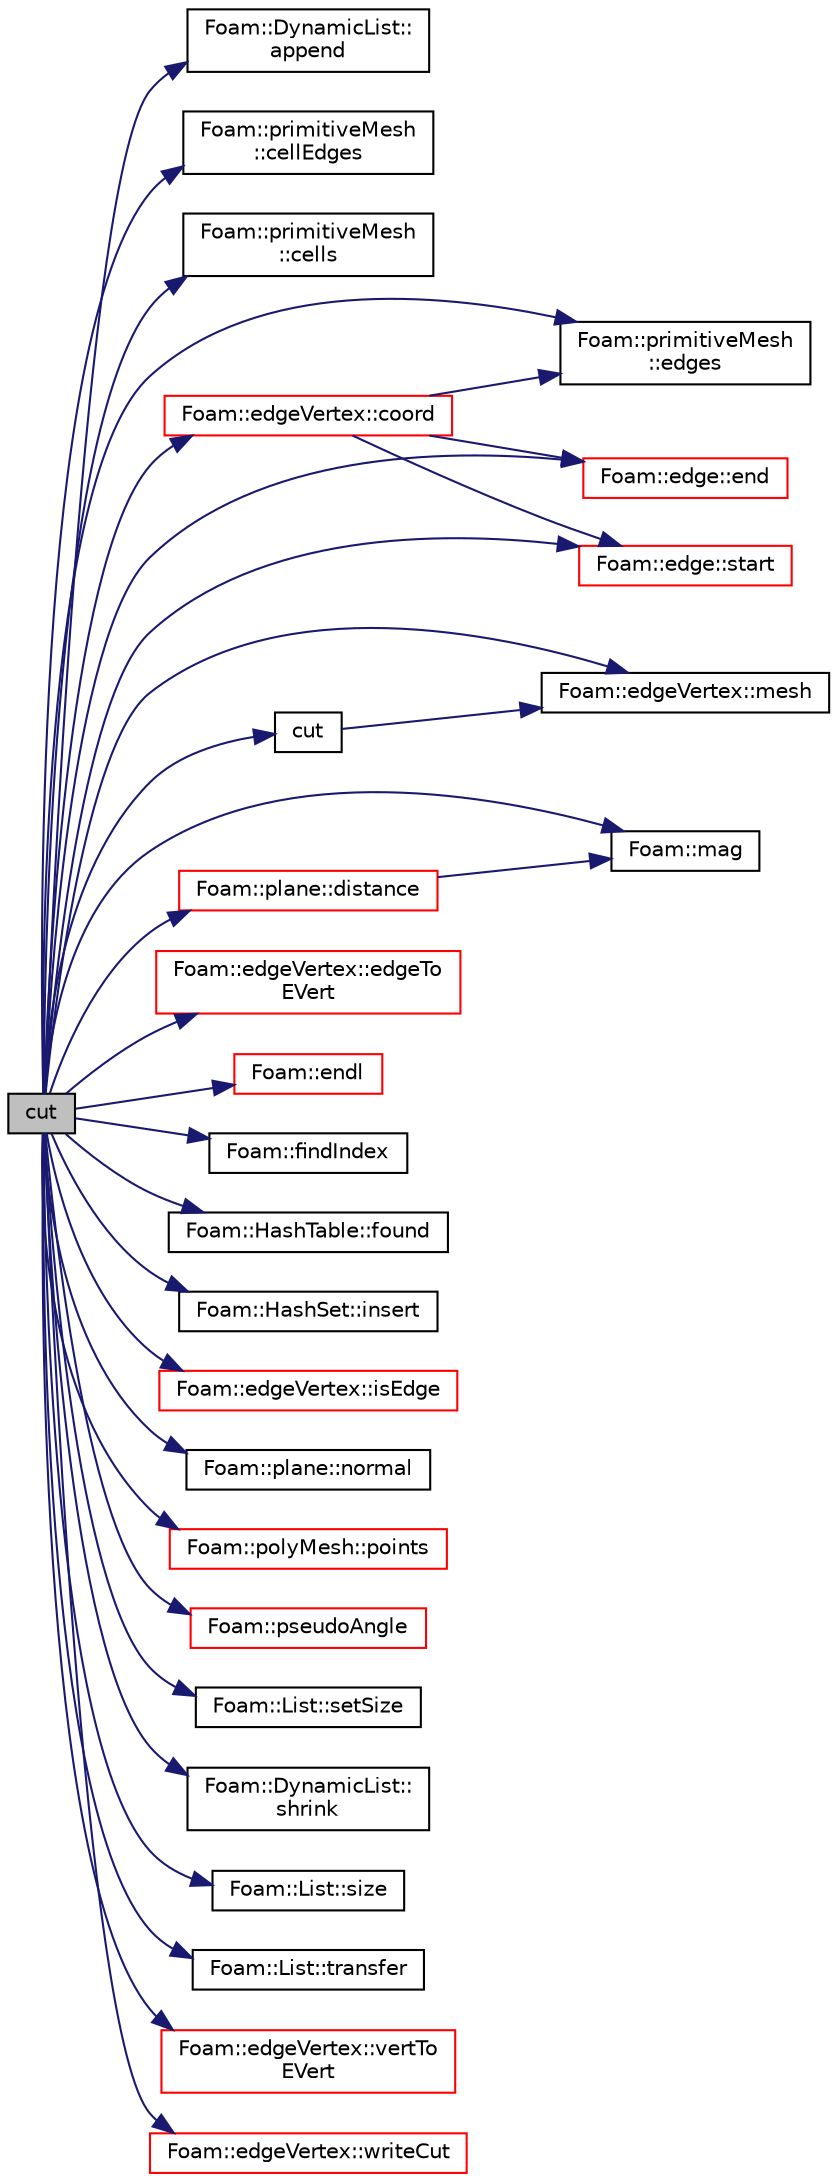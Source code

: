 digraph "cut"
{
  bgcolor="transparent";
  edge [fontname="Helvetica",fontsize="10",labelfontname="Helvetica",labelfontsize="10"];
  node [fontname="Helvetica",fontsize="10",shape=record];
  rankdir="LR";
  Node35 [label="cut",height=0.2,width=0.4,color="black", fillcolor="grey75", style="filled", fontcolor="black"];
  Node35 -> Node36 [color="midnightblue",fontsize="10",style="solid",fontname="Helvetica"];
  Node36 [label="Foam::DynamicList::\lappend",height=0.2,width=0.4,color="black",URL="$a27005.html#a7b67b42af715604376ad63a681dee6d8",tooltip="Append an element at the end of the list. "];
  Node35 -> Node37 [color="midnightblue",fontsize="10",style="solid",fontname="Helvetica"];
  Node37 [label="Foam::primitiveMesh\l::cellEdges",height=0.2,width=0.4,color="black",URL="$a28685.html#a29ec14ff1e343af734485c48f0cf7856"];
  Node35 -> Node38 [color="midnightblue",fontsize="10",style="solid",fontname="Helvetica"];
  Node38 [label="Foam::primitiveMesh\l::cells",height=0.2,width=0.4,color="black",URL="$a28685.html#af19bf800d725a623c7b1d0101d65e7d3"];
  Node35 -> Node39 [color="midnightblue",fontsize="10",style="solid",fontname="Helvetica"];
  Node39 [label="Foam::edgeVertex::coord",height=0.2,width=0.4,color="red",URL="$a22241.html#a272d10ee27ddbd3a20bccfc71015fb18",tooltip="Return coordinate of cut (uses weight if edgeCut) "];
  Node39 -> Node44 [color="midnightblue",fontsize="10",style="solid",fontname="Helvetica"];
  Node44 [label="Foam::primitiveMesh\l::edges",height=0.2,width=0.4,color="black",URL="$a28685.html#a21d764179912ddda5c6f95193c289846",tooltip="Return mesh edges. Uses calcEdges. "];
  Node39 -> Node45 [color="midnightblue",fontsize="10",style="solid",fontname="Helvetica"];
  Node45 [label="Foam::edge::end",height=0.2,width=0.4,color="red",URL="$a28361.html#a5ac1c619caccdf5bcf8c3d58a409849f",tooltip="Return end vertex label. "];
  Node39 -> Node48 [color="midnightblue",fontsize="10",style="solid",fontname="Helvetica"];
  Node48 [label="Foam::edge::start",height=0.2,width=0.4,color="red",URL="$a28361.html#afe56bdd2031bbf8321e35e2330c0b990",tooltip="Return start vertex label. "];
  Node35 -> Node49 [color="midnightblue",fontsize="10",style="solid",fontname="Helvetica"];
  Node49 [label="cut",height=0.2,width=0.4,color="black",URL="$a22221.html#aa1626fec2bbc271e971cdf7baab8f534",tooltip="Create cut along circumference of celli. Gets current mesh cuts. "];
  Node49 -> Node50 [color="midnightblue",fontsize="10",style="solid",fontname="Helvetica"];
  Node50 [label="Foam::edgeVertex::mesh",height=0.2,width=0.4,color="black",URL="$a22241.html#ae78c91f8ff731c07ccc4351d9fe861ba"];
  Node35 -> Node51 [color="midnightblue",fontsize="10",style="solid",fontname="Helvetica"];
  Node51 [label="Foam::plane::distance",height=0.2,width=0.4,color="red",URL="$a28725.html#a61fbf8f04b4768f4952b364ee7a9bc57",tooltip="Return distance from the given point to the plane. "];
  Node51 -> Node52 [color="midnightblue",fontsize="10",style="solid",fontname="Helvetica"];
  Node52 [label="Foam::mag",height=0.2,width=0.4,color="black",URL="$a21851.html#a929da2a3fdcf3dacbbe0487d3a330dae"];
  Node35 -> Node44 [color="midnightblue",fontsize="10",style="solid",fontname="Helvetica"];
  Node35 -> Node65 [color="midnightblue",fontsize="10",style="solid",fontname="Helvetica"];
  Node65 [label="Foam::edgeVertex::edgeTo\lEVert",height=0.2,width=0.4,color="red",URL="$a22241.html#a1e202b1ab8a96e5fbd02958e29524d24",tooltip="Convert edgeI to eVert. "];
  Node35 -> Node45 [color="midnightblue",fontsize="10",style="solid",fontname="Helvetica"];
  Node35 -> Node73 [color="midnightblue",fontsize="10",style="solid",fontname="Helvetica"];
  Node73 [label="Foam::endl",height=0.2,width=0.4,color="red",URL="$a21851.html#a2db8fe02a0d3909e9351bb4275b23ce4",tooltip="Add newline and flush stream. "];
  Node35 -> Node111 [color="midnightblue",fontsize="10",style="solid",fontname="Helvetica"];
  Node111 [label="Foam::findIndex",height=0.2,width=0.4,color="black",URL="$a21851.html#ac16695f83f370df159eed19f92d095fb",tooltip="Find first occurence of given element and return index,. "];
  Node35 -> Node112 [color="midnightblue",fontsize="10",style="solid",fontname="Helvetica"];
  Node112 [label="Foam::HashTable::found",height=0.2,width=0.4,color="black",URL="$a26841.html#a9a7a02c333e3e98344a1e5b891c4d985",tooltip="Return true if hashedEntry is found in table. "];
  Node35 -> Node113 [color="midnightblue",fontsize="10",style="solid",fontname="Helvetica"];
  Node113 [label="Foam::HashSet::insert",height=0.2,width=0.4,color="black",URL="$a26829.html#a49f0753d9652681fc3a81f59951a0ad7",tooltip="Insert a new entry. "];
  Node35 -> Node114 [color="midnightblue",fontsize="10",style="solid",fontname="Helvetica"];
  Node114 [label="Foam::edgeVertex::isEdge",height=0.2,width=0.4,color="red",URL="$a22241.html#a41bb4fbf7e5af9ad942e457104c9e4d1",tooltip="Is eVert an edge? "];
  Node35 -> Node52 [color="midnightblue",fontsize="10",style="solid",fontname="Helvetica"];
  Node35 -> Node50 [color="midnightblue",fontsize="10",style="solid",fontname="Helvetica"];
  Node35 -> Node115 [color="midnightblue",fontsize="10",style="solid",fontname="Helvetica"];
  Node115 [label="Foam::plane::normal",height=0.2,width=0.4,color="black",URL="$a28725.html#a7561a676d5a3fa90384c444758baac4c",tooltip="Return plane normal. "];
  Node35 -> Node116 [color="midnightblue",fontsize="10",style="solid",fontname="Helvetica"];
  Node116 [label="Foam::polyMesh::points",height=0.2,width=0.4,color="red",URL="$a28565.html#ac44123fc1265297c41a43c3b62fdb4c2",tooltip="Return raw points. "];
  Node35 -> Node117 [color="midnightblue",fontsize="10",style="solid",fontname="Helvetica"];
  Node117 [label="Foam::pseudoAngle",height=0.2,width=0.4,color="red",URL="$a21851.html#aa9ca3552ea22ee09d1a028d177954ed0",tooltip="Estimate angle of vec in coordinate system (e0, e1, e0^e1). "];
  Node35 -> Node121 [color="midnightblue",fontsize="10",style="solid",fontname="Helvetica"];
  Node121 [label="Foam::List::setSize",height=0.2,width=0.4,color="black",URL="$a26833.html#aedb985ffeaf1bdbfeccc2a8730405703",tooltip="Reset size of List. "];
  Node35 -> Node122 [color="midnightblue",fontsize="10",style="solid",fontname="Helvetica"];
  Node122 [label="Foam::DynamicList::\lshrink",height=0.2,width=0.4,color="black",URL="$a27005.html#a88964e734acd91f096c914d0cc5a6e75",tooltip="Shrink the allocated space to the number of elements used. "];
  Node35 -> Node109 [color="midnightblue",fontsize="10",style="solid",fontname="Helvetica"];
  Node109 [label="Foam::List::size",height=0.2,width=0.4,color="black",URL="$a26833.html#a8a5f6fa29bd4b500caf186f60245b384",tooltip="Override size to be inconsistent with allocated storage. "];
  Node35 -> Node48 [color="midnightblue",fontsize="10",style="solid",fontname="Helvetica"];
  Node35 -> Node123 [color="midnightblue",fontsize="10",style="solid",fontname="Helvetica"];
  Node123 [label="Foam::List::transfer",height=0.2,width=0.4,color="black",URL="$a26833.html#a25ad1d2084d16b234b0cf91c07e832c0",tooltip="Transfer the contents of the argument List into this list. "];
  Node35 -> Node124 [color="midnightblue",fontsize="10",style="solid",fontname="Helvetica"];
  Node124 [label="Foam::edgeVertex::vertTo\lEVert",height=0.2,width=0.4,color="red",URL="$a22241.html#a499ccc675f77b7ff9a9d9bace61ffaf7",tooltip="Convert pointi to eVert. "];
  Node35 -> Node42 [color="midnightblue",fontsize="10",style="solid",fontname="Helvetica"];
  Node42 [label="Foam::edgeVertex::writeCut",height=0.2,width=0.4,color="red",URL="$a22241.html#ab744e4dd8f405c1378292d3e078a1fa9",tooltip="Write cut description to Ostream. "];
}
